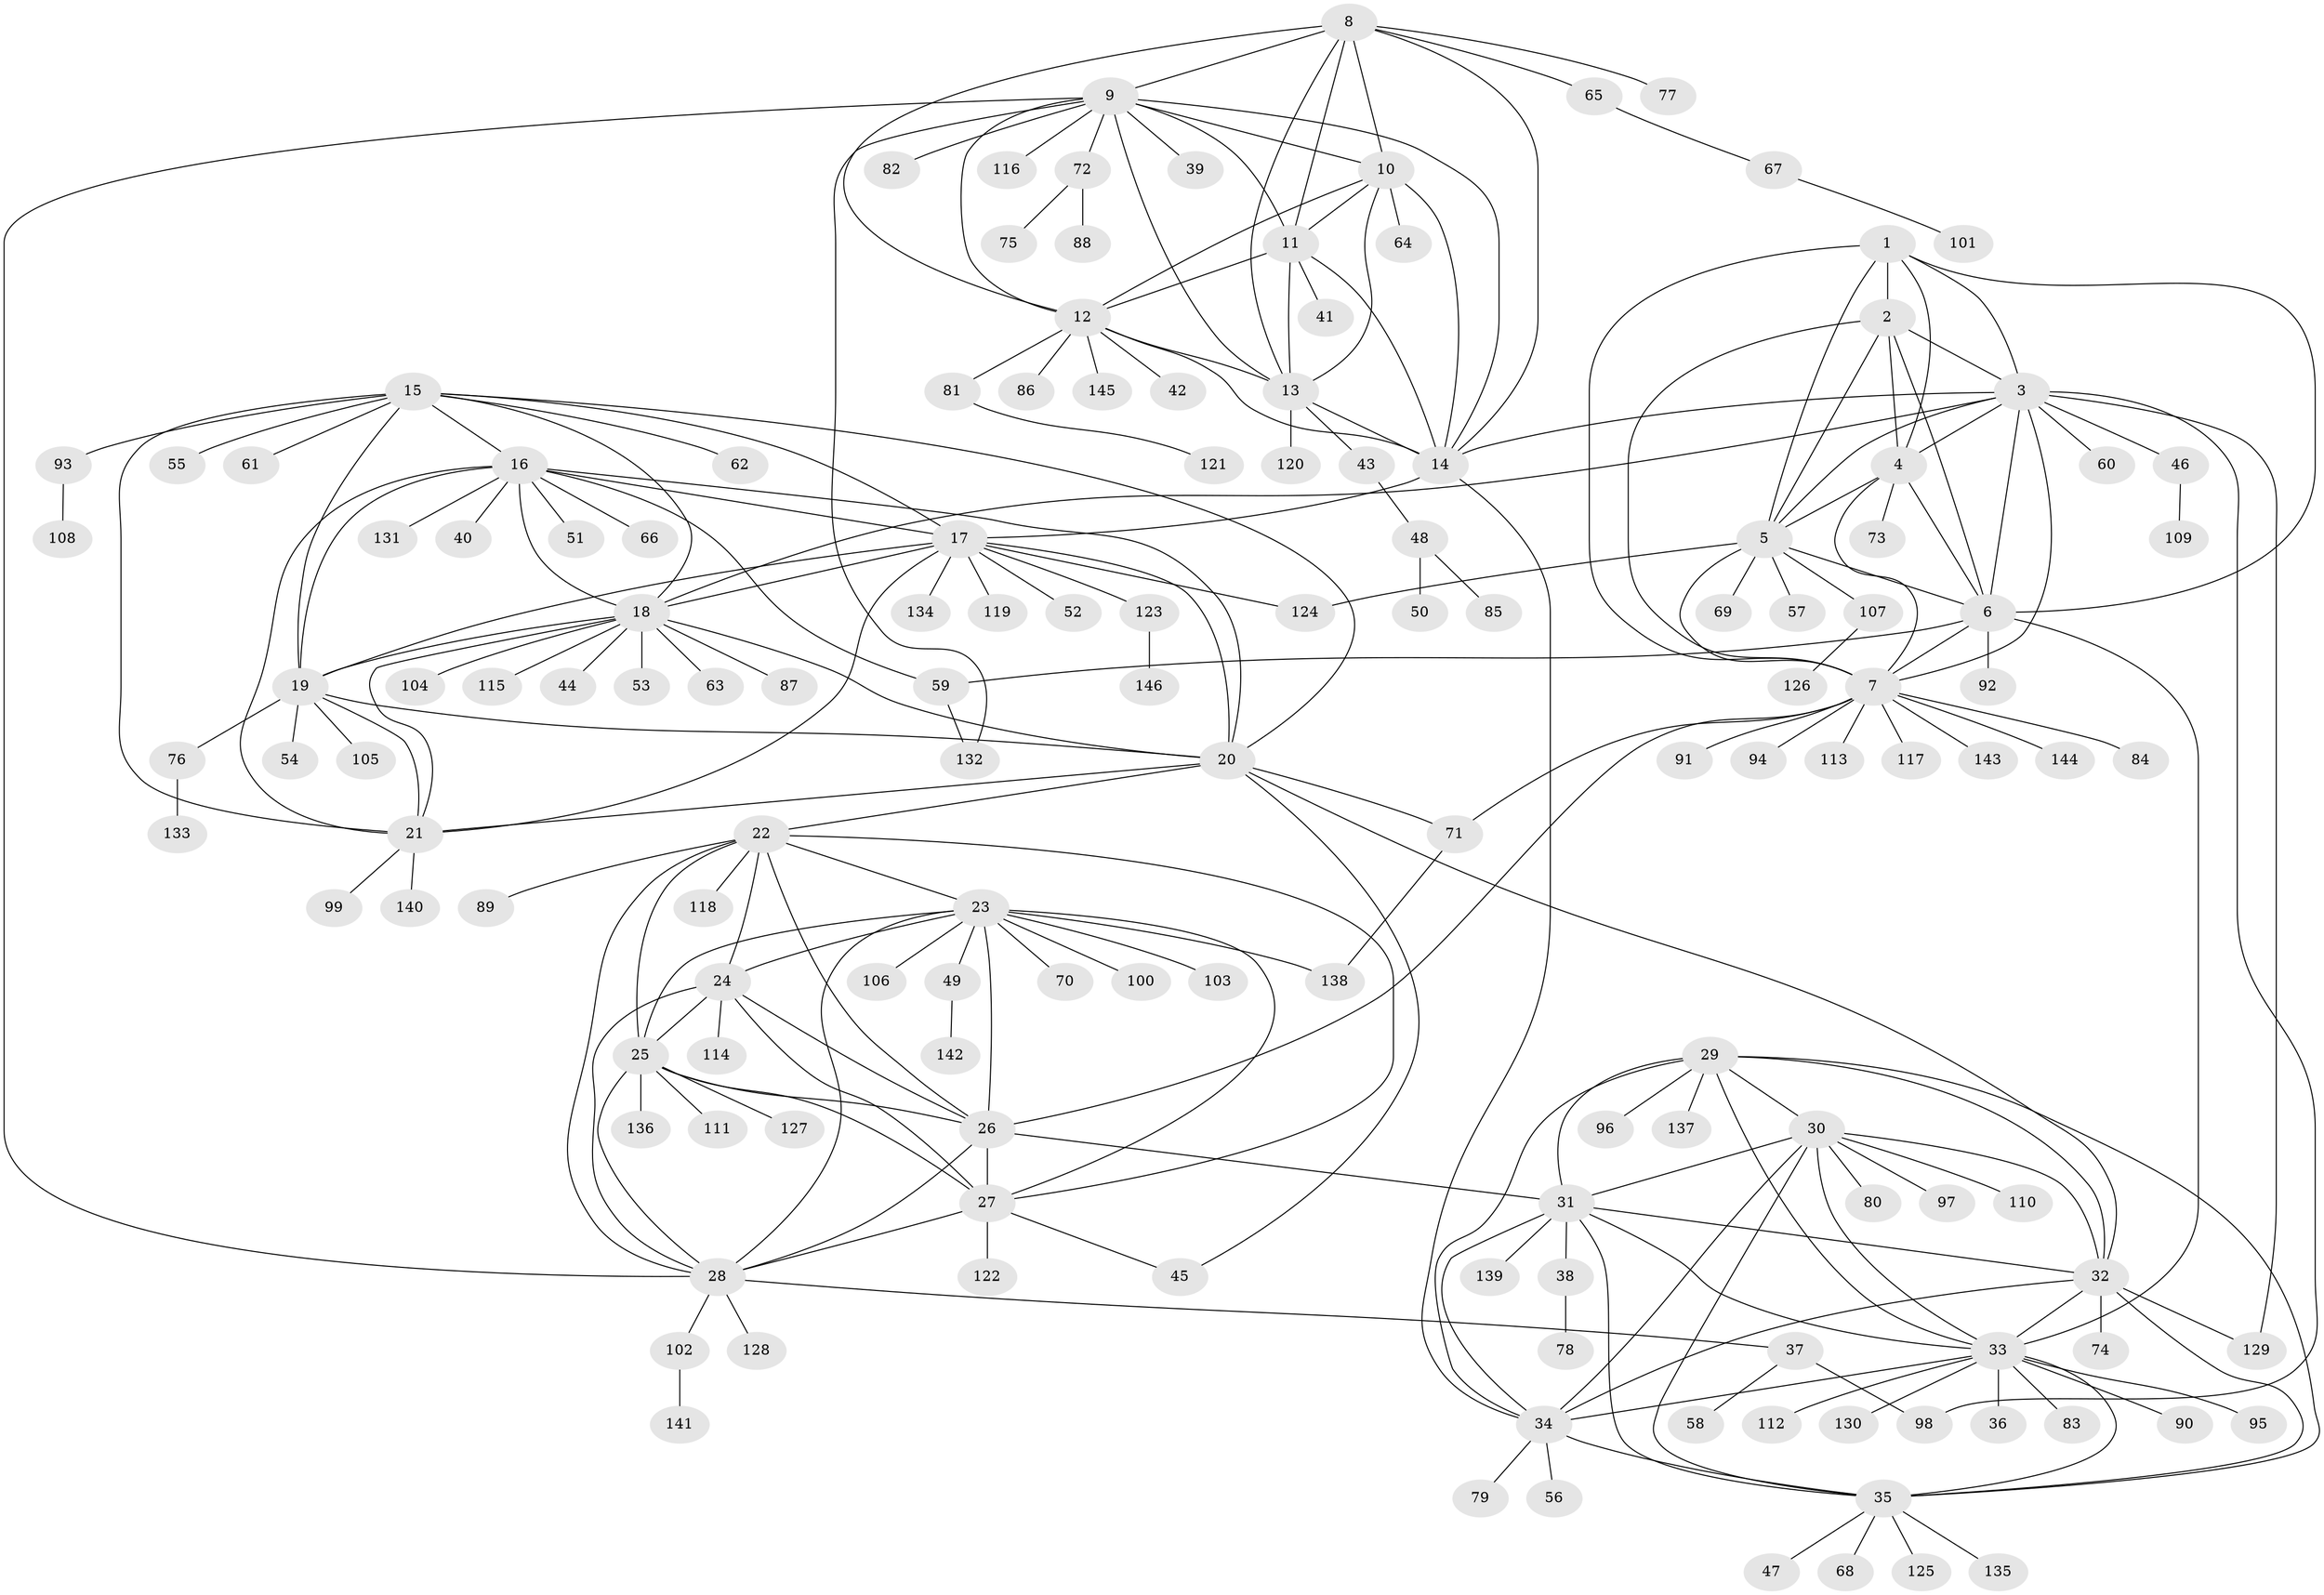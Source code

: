 // Generated by graph-tools (version 1.1) at 2025/37/03/09/25 02:37:42]
// undirected, 146 vertices, 234 edges
graph export_dot {
graph [start="1"]
  node [color=gray90,style=filled];
  1;
  2;
  3;
  4;
  5;
  6;
  7;
  8;
  9;
  10;
  11;
  12;
  13;
  14;
  15;
  16;
  17;
  18;
  19;
  20;
  21;
  22;
  23;
  24;
  25;
  26;
  27;
  28;
  29;
  30;
  31;
  32;
  33;
  34;
  35;
  36;
  37;
  38;
  39;
  40;
  41;
  42;
  43;
  44;
  45;
  46;
  47;
  48;
  49;
  50;
  51;
  52;
  53;
  54;
  55;
  56;
  57;
  58;
  59;
  60;
  61;
  62;
  63;
  64;
  65;
  66;
  67;
  68;
  69;
  70;
  71;
  72;
  73;
  74;
  75;
  76;
  77;
  78;
  79;
  80;
  81;
  82;
  83;
  84;
  85;
  86;
  87;
  88;
  89;
  90;
  91;
  92;
  93;
  94;
  95;
  96;
  97;
  98;
  99;
  100;
  101;
  102;
  103;
  104;
  105;
  106;
  107;
  108;
  109;
  110;
  111;
  112;
  113;
  114;
  115;
  116;
  117;
  118;
  119;
  120;
  121;
  122;
  123;
  124;
  125;
  126;
  127;
  128;
  129;
  130;
  131;
  132;
  133;
  134;
  135;
  136;
  137;
  138;
  139;
  140;
  141;
  142;
  143;
  144;
  145;
  146;
  1 -- 2;
  1 -- 3;
  1 -- 4;
  1 -- 5;
  1 -- 6;
  1 -- 7;
  2 -- 3;
  2 -- 4;
  2 -- 5;
  2 -- 6;
  2 -- 7;
  3 -- 4;
  3 -- 5;
  3 -- 6;
  3 -- 7;
  3 -- 14;
  3 -- 18;
  3 -- 46;
  3 -- 60;
  3 -- 98;
  3 -- 129;
  4 -- 5;
  4 -- 6;
  4 -- 7;
  4 -- 73;
  5 -- 6;
  5 -- 7;
  5 -- 57;
  5 -- 69;
  5 -- 107;
  5 -- 124;
  6 -- 7;
  6 -- 33;
  6 -- 59;
  6 -- 92;
  7 -- 26;
  7 -- 71;
  7 -- 84;
  7 -- 91;
  7 -- 94;
  7 -- 113;
  7 -- 117;
  7 -- 143;
  7 -- 144;
  8 -- 9;
  8 -- 10;
  8 -- 11;
  8 -- 12;
  8 -- 13;
  8 -- 14;
  8 -- 65;
  8 -- 77;
  9 -- 10;
  9 -- 11;
  9 -- 12;
  9 -- 13;
  9 -- 14;
  9 -- 28;
  9 -- 39;
  9 -- 72;
  9 -- 82;
  9 -- 116;
  9 -- 132;
  10 -- 11;
  10 -- 12;
  10 -- 13;
  10 -- 14;
  10 -- 64;
  11 -- 12;
  11 -- 13;
  11 -- 14;
  11 -- 41;
  12 -- 13;
  12 -- 14;
  12 -- 42;
  12 -- 81;
  12 -- 86;
  12 -- 145;
  13 -- 14;
  13 -- 43;
  13 -- 120;
  14 -- 17;
  14 -- 34;
  15 -- 16;
  15 -- 17;
  15 -- 18;
  15 -- 19;
  15 -- 20;
  15 -- 21;
  15 -- 55;
  15 -- 61;
  15 -- 62;
  15 -- 93;
  16 -- 17;
  16 -- 18;
  16 -- 19;
  16 -- 20;
  16 -- 21;
  16 -- 40;
  16 -- 51;
  16 -- 59;
  16 -- 66;
  16 -- 131;
  17 -- 18;
  17 -- 19;
  17 -- 20;
  17 -- 21;
  17 -- 52;
  17 -- 119;
  17 -- 123;
  17 -- 124;
  17 -- 134;
  18 -- 19;
  18 -- 20;
  18 -- 21;
  18 -- 44;
  18 -- 53;
  18 -- 63;
  18 -- 87;
  18 -- 104;
  18 -- 115;
  19 -- 20;
  19 -- 21;
  19 -- 54;
  19 -- 76;
  19 -- 105;
  20 -- 21;
  20 -- 22;
  20 -- 32;
  20 -- 45;
  20 -- 71;
  21 -- 99;
  21 -- 140;
  22 -- 23;
  22 -- 24;
  22 -- 25;
  22 -- 26;
  22 -- 27;
  22 -- 28;
  22 -- 89;
  22 -- 118;
  23 -- 24;
  23 -- 25;
  23 -- 26;
  23 -- 27;
  23 -- 28;
  23 -- 49;
  23 -- 70;
  23 -- 100;
  23 -- 103;
  23 -- 106;
  23 -- 138;
  24 -- 25;
  24 -- 26;
  24 -- 27;
  24 -- 28;
  24 -- 114;
  25 -- 26;
  25 -- 27;
  25 -- 28;
  25 -- 111;
  25 -- 127;
  25 -- 136;
  26 -- 27;
  26 -- 28;
  26 -- 31;
  27 -- 28;
  27 -- 45;
  27 -- 122;
  28 -- 37;
  28 -- 102;
  28 -- 128;
  29 -- 30;
  29 -- 31;
  29 -- 32;
  29 -- 33;
  29 -- 34;
  29 -- 35;
  29 -- 96;
  29 -- 137;
  30 -- 31;
  30 -- 32;
  30 -- 33;
  30 -- 34;
  30 -- 35;
  30 -- 80;
  30 -- 97;
  30 -- 110;
  31 -- 32;
  31 -- 33;
  31 -- 34;
  31 -- 35;
  31 -- 38;
  31 -- 139;
  32 -- 33;
  32 -- 34;
  32 -- 35;
  32 -- 74;
  32 -- 129;
  33 -- 34;
  33 -- 35;
  33 -- 36;
  33 -- 83;
  33 -- 90;
  33 -- 95;
  33 -- 112;
  33 -- 130;
  34 -- 35;
  34 -- 56;
  34 -- 79;
  35 -- 47;
  35 -- 68;
  35 -- 125;
  35 -- 135;
  37 -- 58;
  37 -- 98;
  38 -- 78;
  43 -- 48;
  46 -- 109;
  48 -- 50;
  48 -- 85;
  49 -- 142;
  59 -- 132;
  65 -- 67;
  67 -- 101;
  71 -- 138;
  72 -- 75;
  72 -- 88;
  76 -- 133;
  81 -- 121;
  93 -- 108;
  102 -- 141;
  107 -- 126;
  123 -- 146;
}
